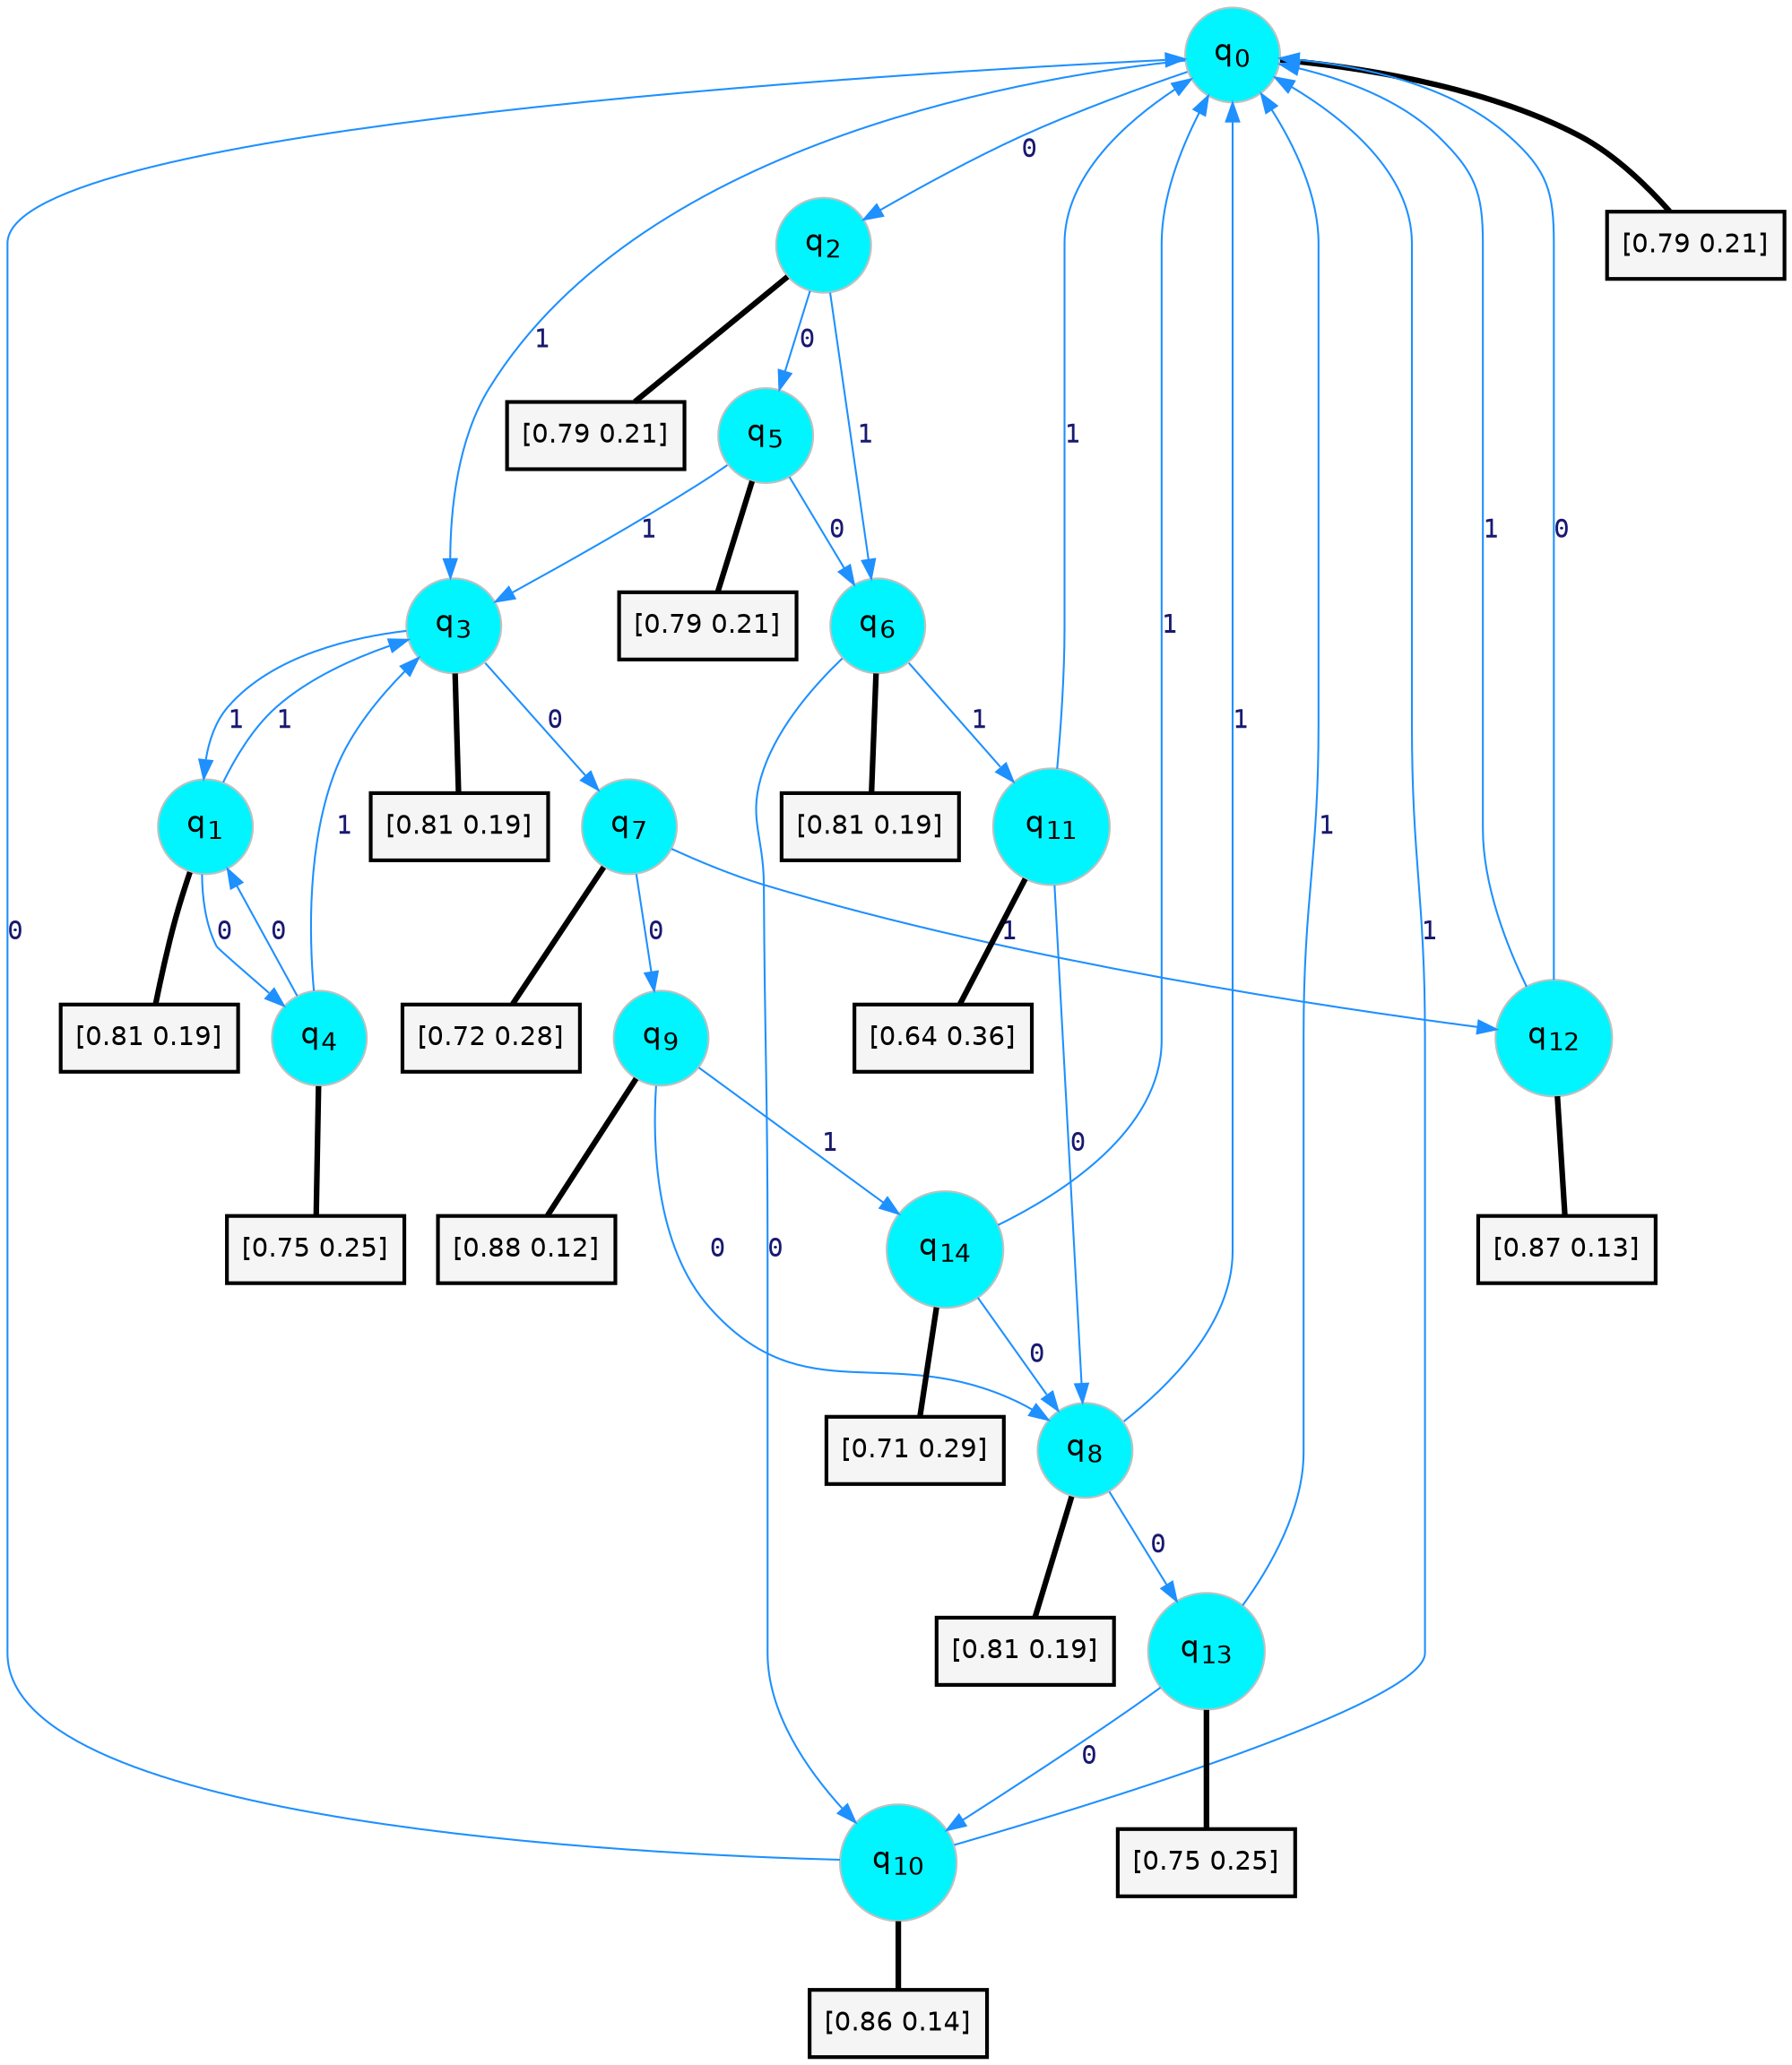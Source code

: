 digraph G {
graph [
bgcolor=transparent, dpi=300, rankdir=TD, size="40,25"];
node [
color=gray, fillcolor=turquoise1, fontcolor=black, fontname=Helvetica, fontsize=16, fontweight=bold, shape=circle, style=filled];
edge [
arrowsize=1, color=dodgerblue1, fontcolor=midnightblue, fontname=courier, fontweight=bold, penwidth=1, style=solid, weight=20];
0[label=<q<SUB>0</SUB>>];
1[label=<q<SUB>1</SUB>>];
2[label=<q<SUB>2</SUB>>];
3[label=<q<SUB>3</SUB>>];
4[label=<q<SUB>4</SUB>>];
5[label=<q<SUB>5</SUB>>];
6[label=<q<SUB>6</SUB>>];
7[label=<q<SUB>7</SUB>>];
8[label=<q<SUB>8</SUB>>];
9[label=<q<SUB>9</SUB>>];
10[label=<q<SUB>10</SUB>>];
11[label=<q<SUB>11</SUB>>];
12[label=<q<SUB>12</SUB>>];
13[label=<q<SUB>13</SUB>>];
14[label=<q<SUB>14</SUB>>];
15[label="[0.79 0.21]", shape=box,fontcolor=black, fontname=Helvetica, fontsize=14, penwidth=2, fillcolor=whitesmoke,color=black];
16[label="[0.81 0.19]", shape=box,fontcolor=black, fontname=Helvetica, fontsize=14, penwidth=2, fillcolor=whitesmoke,color=black];
17[label="[0.79 0.21]", shape=box,fontcolor=black, fontname=Helvetica, fontsize=14, penwidth=2, fillcolor=whitesmoke,color=black];
18[label="[0.81 0.19]", shape=box,fontcolor=black, fontname=Helvetica, fontsize=14, penwidth=2, fillcolor=whitesmoke,color=black];
19[label="[0.75 0.25]", shape=box,fontcolor=black, fontname=Helvetica, fontsize=14, penwidth=2, fillcolor=whitesmoke,color=black];
20[label="[0.79 0.21]", shape=box,fontcolor=black, fontname=Helvetica, fontsize=14, penwidth=2, fillcolor=whitesmoke,color=black];
21[label="[0.81 0.19]", shape=box,fontcolor=black, fontname=Helvetica, fontsize=14, penwidth=2, fillcolor=whitesmoke,color=black];
22[label="[0.72 0.28]", shape=box,fontcolor=black, fontname=Helvetica, fontsize=14, penwidth=2, fillcolor=whitesmoke,color=black];
23[label="[0.81 0.19]", shape=box,fontcolor=black, fontname=Helvetica, fontsize=14, penwidth=2, fillcolor=whitesmoke,color=black];
24[label="[0.88 0.12]", shape=box,fontcolor=black, fontname=Helvetica, fontsize=14, penwidth=2, fillcolor=whitesmoke,color=black];
25[label="[0.86 0.14]", shape=box,fontcolor=black, fontname=Helvetica, fontsize=14, penwidth=2, fillcolor=whitesmoke,color=black];
26[label="[0.64 0.36]", shape=box,fontcolor=black, fontname=Helvetica, fontsize=14, penwidth=2, fillcolor=whitesmoke,color=black];
27[label="[0.87 0.13]", shape=box,fontcolor=black, fontname=Helvetica, fontsize=14, penwidth=2, fillcolor=whitesmoke,color=black];
28[label="[0.75 0.25]", shape=box,fontcolor=black, fontname=Helvetica, fontsize=14, penwidth=2, fillcolor=whitesmoke,color=black];
29[label="[0.71 0.29]", shape=box,fontcolor=black, fontname=Helvetica, fontsize=14, penwidth=2, fillcolor=whitesmoke,color=black];
0->2 [label=0];
0->3 [label=1];
0->15 [arrowhead=none, penwidth=3,color=black];
1->4 [label=0];
1->3 [label=1];
1->16 [arrowhead=none, penwidth=3,color=black];
2->5 [label=0];
2->6 [label=1];
2->17 [arrowhead=none, penwidth=3,color=black];
3->7 [label=0];
3->1 [label=1];
3->18 [arrowhead=none, penwidth=3,color=black];
4->1 [label=0];
4->3 [label=1];
4->19 [arrowhead=none, penwidth=3,color=black];
5->6 [label=0];
5->3 [label=1];
5->20 [arrowhead=none, penwidth=3,color=black];
6->10 [label=0];
6->11 [label=1];
6->21 [arrowhead=none, penwidth=3,color=black];
7->9 [label=0];
7->12 [label=1];
7->22 [arrowhead=none, penwidth=3,color=black];
8->13 [label=0];
8->0 [label=1];
8->23 [arrowhead=none, penwidth=3,color=black];
9->8 [label=0];
9->14 [label=1];
9->24 [arrowhead=none, penwidth=3,color=black];
10->0 [label=0];
10->0 [label=1];
10->25 [arrowhead=none, penwidth=3,color=black];
11->8 [label=0];
11->0 [label=1];
11->26 [arrowhead=none, penwidth=3,color=black];
12->0 [label=0];
12->0 [label=1];
12->27 [arrowhead=none, penwidth=3,color=black];
13->10 [label=0];
13->0 [label=1];
13->28 [arrowhead=none, penwidth=3,color=black];
14->8 [label=0];
14->0 [label=1];
14->29 [arrowhead=none, penwidth=3,color=black];
}
